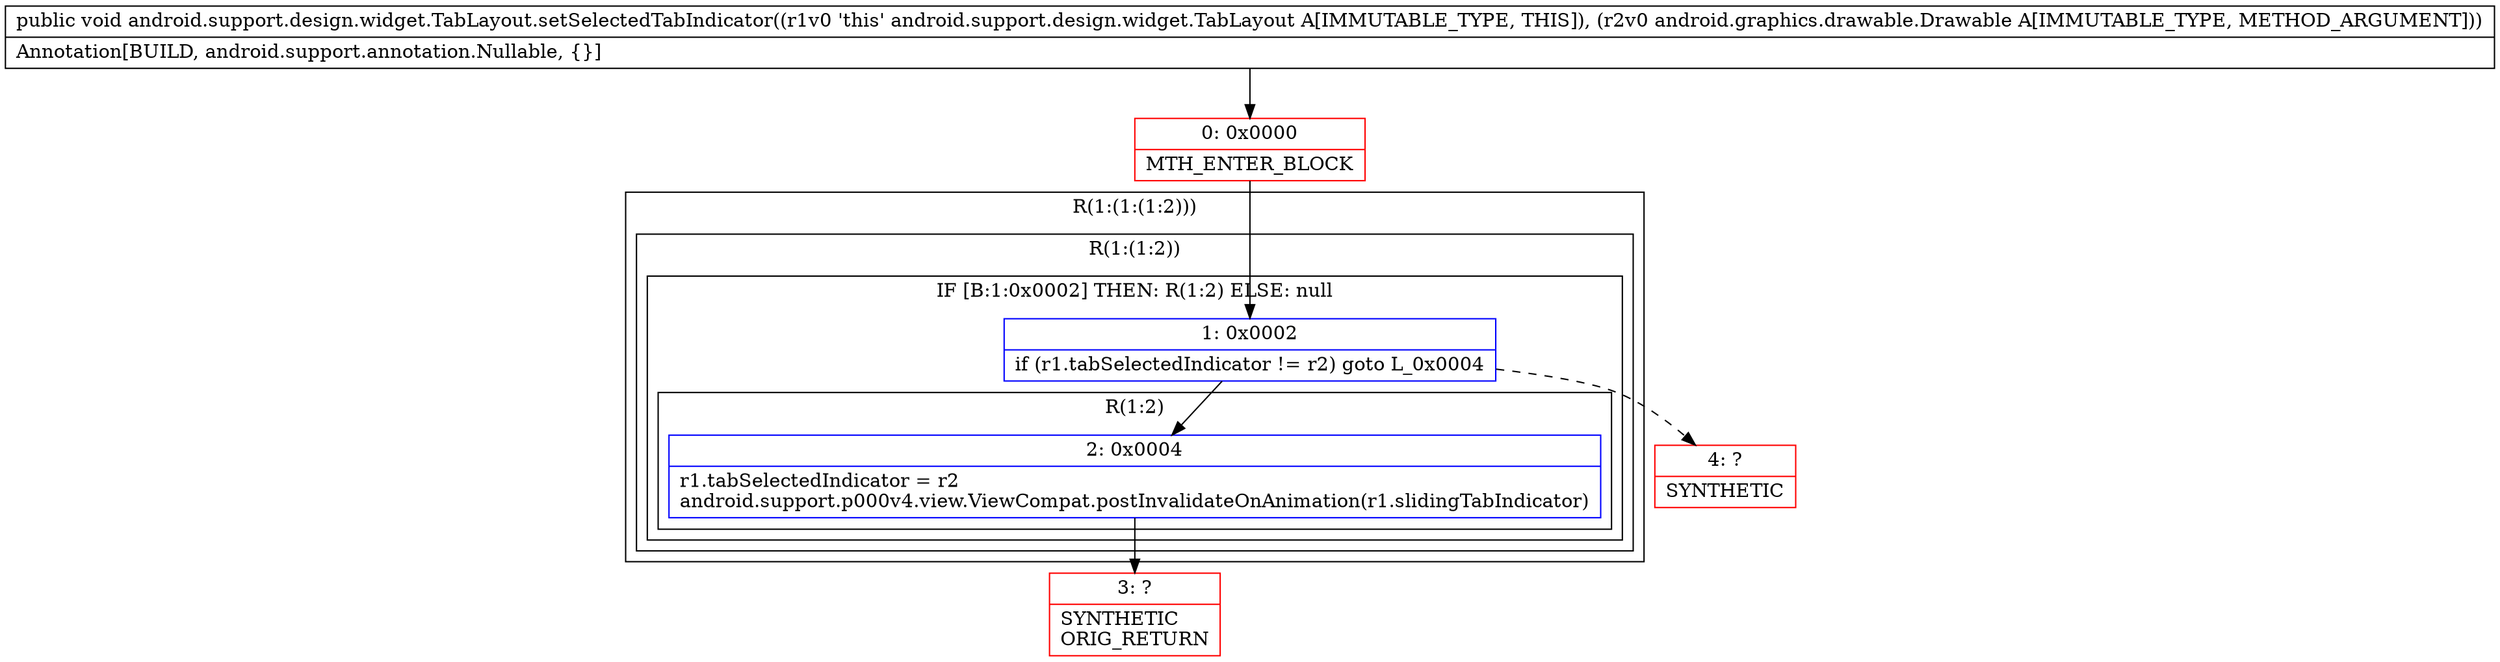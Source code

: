 digraph "CFG forandroid.support.design.widget.TabLayout.setSelectedTabIndicator(Landroid\/graphics\/drawable\/Drawable;)V" {
subgraph cluster_Region_982669156 {
label = "R(1:(1:(1:2)))";
node [shape=record,color=blue];
subgraph cluster_Region_1542920216 {
label = "R(1:(1:2))";
node [shape=record,color=blue];
subgraph cluster_IfRegion_2111075531 {
label = "IF [B:1:0x0002] THEN: R(1:2) ELSE: null";
node [shape=record,color=blue];
Node_1 [shape=record,label="{1\:\ 0x0002|if (r1.tabSelectedIndicator != r2) goto L_0x0004\l}"];
subgraph cluster_Region_474103435 {
label = "R(1:2)";
node [shape=record,color=blue];
Node_2 [shape=record,label="{2\:\ 0x0004|r1.tabSelectedIndicator = r2\landroid.support.p000v4.view.ViewCompat.postInvalidateOnAnimation(r1.slidingTabIndicator)\l}"];
}
}
}
}
Node_0 [shape=record,color=red,label="{0\:\ 0x0000|MTH_ENTER_BLOCK\l}"];
Node_3 [shape=record,color=red,label="{3\:\ ?|SYNTHETIC\lORIG_RETURN\l}"];
Node_4 [shape=record,color=red,label="{4\:\ ?|SYNTHETIC\l}"];
MethodNode[shape=record,label="{public void android.support.design.widget.TabLayout.setSelectedTabIndicator((r1v0 'this' android.support.design.widget.TabLayout A[IMMUTABLE_TYPE, THIS]), (r2v0 android.graphics.drawable.Drawable A[IMMUTABLE_TYPE, METHOD_ARGUMENT]))  | Annotation[BUILD, android.support.annotation.Nullable, \{\}]\l}"];
MethodNode -> Node_0;
Node_1 -> Node_2;
Node_1 -> Node_4[style=dashed];
Node_2 -> Node_3;
Node_0 -> Node_1;
}

